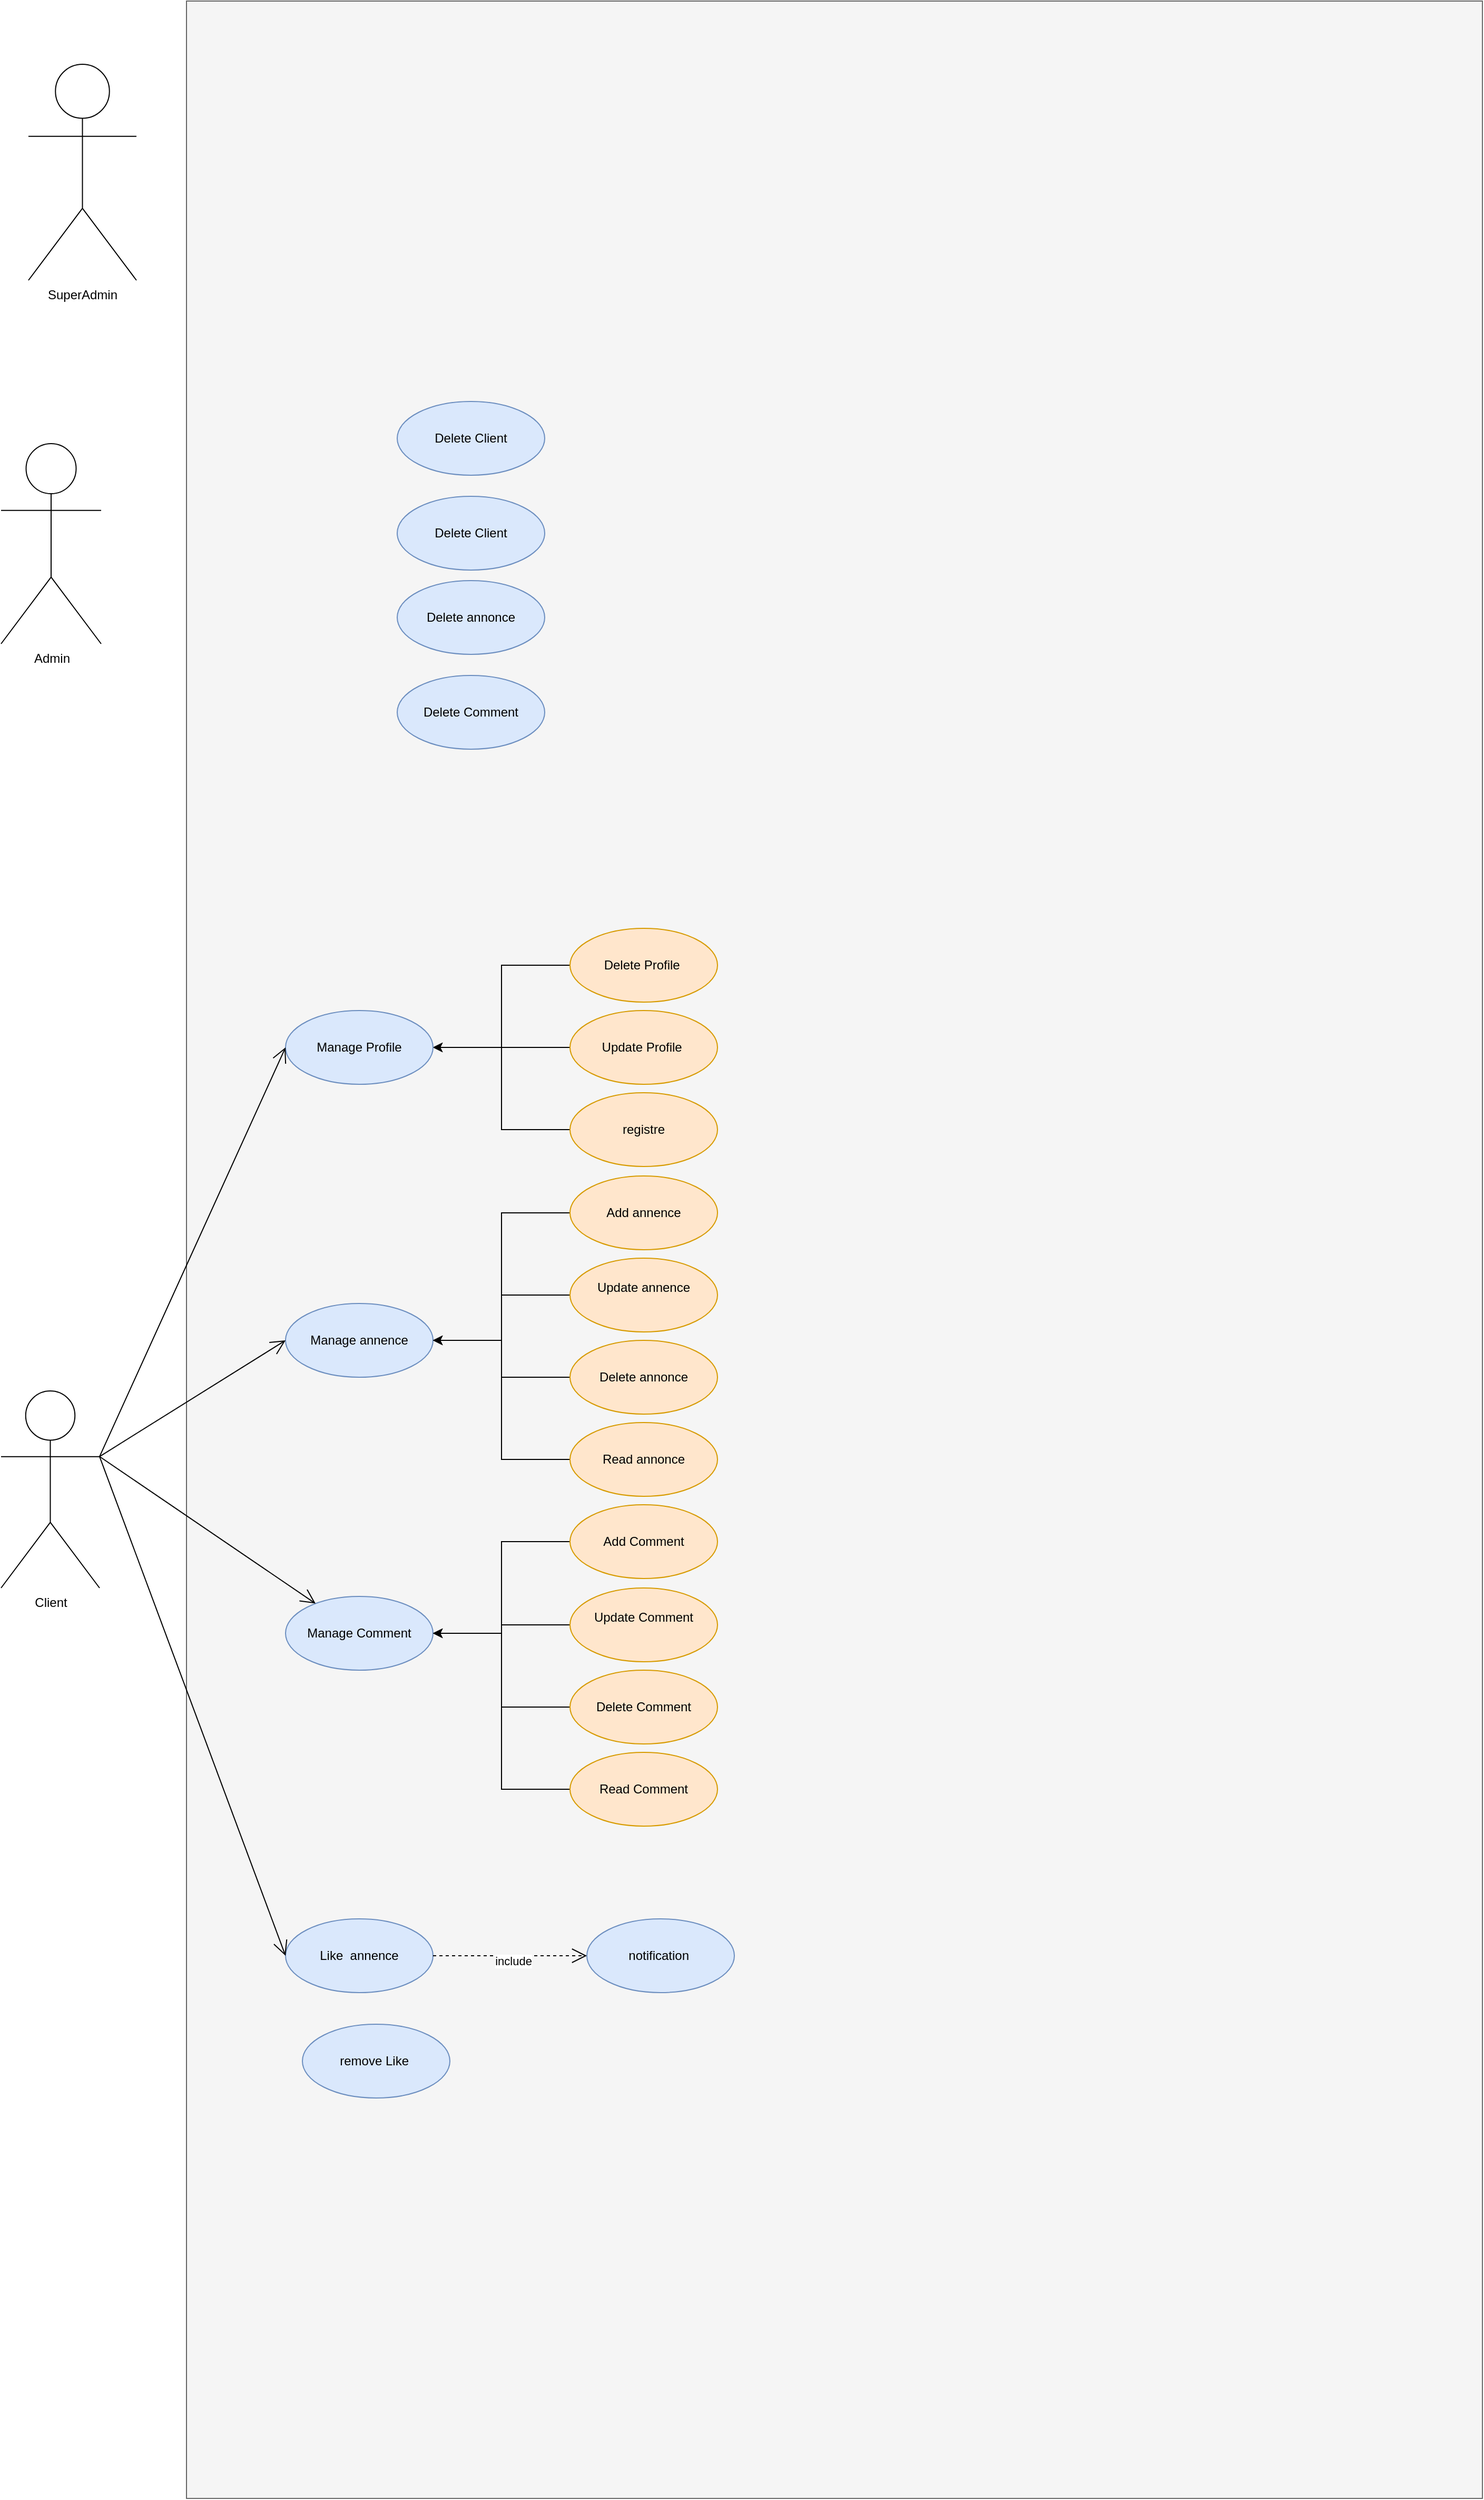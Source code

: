 <mxfile version="21.0.2" type="device"><diagram name="Page-1" id="Nf6yrTBonCZqh_wtfEv4"><mxGraphModel dx="1050" dy="513" grid="1" gridSize="10" guides="1" tooltips="1" connect="1" arrows="1" fold="1" page="1" pageScale="1" pageWidth="827" pageHeight="1169" math="0" shadow="0"><root><mxCell id="0"/><mxCell id="1" parent="0"/><mxCell id="KdP9rJ7mCcGD301H80Jp-52" value="" style="html=1;whiteSpace=wrap;movable=1;resizable=1;rotatable=1;deletable=1;editable=1;locked=0;connectable=1;fillColor=#f5f5f5;fontColor=#333333;strokeColor=#666666;" vertex="1" parent="1"><mxGeometry x="250" y="80" width="1230" height="2370" as="geometry"/></mxCell><mxCell id="KdP9rJ7mCcGD301H80Jp-53" value="SuperAdmin" style="shape=umlActor;verticalLabelPosition=bottom;verticalAlign=top;html=1;outlineConnect=0;" vertex="1" parent="1"><mxGeometry x="100" y="140" width="102.5" height="205" as="geometry"/></mxCell><mxCell id="KdP9rJ7mCcGD301H80Jp-54" value="Admin" style="shape=umlActor;verticalLabelPosition=bottom;verticalAlign=top;html=1;outlineConnect=0;" vertex="1" parent="1"><mxGeometry x="74" y="500" width="95" height="190" as="geometry"/></mxCell><mxCell id="KdP9rJ7mCcGD301H80Jp-55" value="Client" style="shape=umlActor;verticalLabelPosition=bottom;verticalAlign=top;html=1;outlineConnect=0;" vertex="1" parent="1"><mxGeometry x="74" y="1399" width="93.5" height="187" as="geometry"/></mxCell><mxCell id="KdP9rJ7mCcGD301H80Jp-57" style="edgeStyle=orthogonalEdgeStyle;rounded=0;orthogonalLoop=1;jettySize=auto;html=1;entryX=1;entryY=0.5;entryDx=0;entryDy=0;" edge="1" parent="1" source="KdP9rJ7mCcGD301H80Jp-58" target="KdP9rJ7mCcGD301H80Jp-63"><mxGeometry relative="1" as="geometry"/></mxCell><mxCell id="KdP9rJ7mCcGD301H80Jp-58" value="registre" style="ellipse;whiteSpace=wrap;html=1;fillColor=#ffe6cc;strokeColor=#d79b00;align=center;verticalAlign=middle;" vertex="1" parent="1"><mxGeometry x="614" y="1116" width="140" height="70" as="geometry"/></mxCell><mxCell id="KdP9rJ7mCcGD301H80Jp-59" style="edgeStyle=orthogonalEdgeStyle;rounded=0;orthogonalLoop=1;jettySize=auto;html=1;entryX=1;entryY=0.5;entryDx=0;entryDy=0;" edge="1" parent="1" source="KdP9rJ7mCcGD301H80Jp-60" target="KdP9rJ7mCcGD301H80Jp-63"><mxGeometry relative="1" as="geometry"/></mxCell><mxCell id="KdP9rJ7mCcGD301H80Jp-60" value="Delete Profile&amp;nbsp;" style="ellipse;whiteSpace=wrap;html=1;fillColor=#ffe6cc;strokeColor=#d79b00;align=center;verticalAlign=middle;" vertex="1" parent="1"><mxGeometry x="614" y="960" width="140" height="70" as="geometry"/></mxCell><mxCell id="KdP9rJ7mCcGD301H80Jp-61" style="edgeStyle=orthogonalEdgeStyle;rounded=0;orthogonalLoop=1;jettySize=auto;html=1;entryX=1;entryY=0.5;entryDx=0;entryDy=0;" edge="1" parent="1" source="KdP9rJ7mCcGD301H80Jp-62" target="KdP9rJ7mCcGD301H80Jp-63"><mxGeometry relative="1" as="geometry"/></mxCell><mxCell id="KdP9rJ7mCcGD301H80Jp-62" value="Update Profile&amp;nbsp;" style="ellipse;whiteSpace=wrap;html=1;strokeColor=#d79b00;fillColor=#ffe6cc;align=center;verticalAlign=middle;" vertex="1" parent="1"><mxGeometry x="614" y="1038" width="140" height="70" as="geometry"/></mxCell><mxCell id="KdP9rJ7mCcGD301H80Jp-63" value="Manage Profile" style="ellipse;whiteSpace=wrap;html=1;fillColor=#dae8fc;strokeColor=#6c8ebf;" vertex="1" parent="1"><mxGeometry x="344" y="1038" width="140" height="70" as="geometry"/></mxCell><mxCell id="KdP9rJ7mCcGD301H80Jp-64" value="Manage annence" style="ellipse;whiteSpace=wrap;html=1;fillColor=#dae8fc;strokeColor=#6c8ebf;" vertex="1" parent="1"><mxGeometry x="344" y="1316" width="140" height="70" as="geometry"/></mxCell><mxCell id="KdP9rJ7mCcGD301H80Jp-65" style="edgeStyle=orthogonalEdgeStyle;rounded=0;orthogonalLoop=1;jettySize=auto;html=1;entryX=1;entryY=0.5;entryDx=0;entryDy=0;" edge="1" parent="1" source="KdP9rJ7mCcGD301H80Jp-66" target="KdP9rJ7mCcGD301H80Jp-64"><mxGeometry relative="1" as="geometry"/></mxCell><mxCell id="KdP9rJ7mCcGD301H80Jp-66" value="Add annence" style="ellipse;whiteSpace=wrap;html=1;fillColor=#ffe6cc;strokeColor=#d79b00;align=center;verticalAlign=middle;" vertex="1" parent="1"><mxGeometry x="614" y="1195" width="140" height="70" as="geometry"/></mxCell><mxCell id="KdP9rJ7mCcGD301H80Jp-67" style="edgeStyle=orthogonalEdgeStyle;rounded=0;orthogonalLoop=1;jettySize=auto;html=1;entryX=1;entryY=0.5;entryDx=0;entryDy=0;" edge="1" parent="1" source="KdP9rJ7mCcGD301H80Jp-68" target="KdP9rJ7mCcGD301H80Jp-64"><mxGeometry relative="1" as="geometry"/></mxCell><mxCell id="KdP9rJ7mCcGD301H80Jp-68" value="Delete annonce" style="ellipse;whiteSpace=wrap;html=1;fillColor=#ffe6cc;strokeColor=#d79b00;align=center;verticalAlign=middle;" vertex="1" parent="1"><mxGeometry x="614" y="1351" width="140" height="70" as="geometry"/></mxCell><mxCell id="KdP9rJ7mCcGD301H80Jp-69" style="edgeStyle=orthogonalEdgeStyle;rounded=0;orthogonalLoop=1;jettySize=auto;html=1;entryX=1;entryY=0.5;entryDx=0;entryDy=0;" edge="1" parent="1" source="KdP9rJ7mCcGD301H80Jp-70" target="KdP9rJ7mCcGD301H80Jp-64"><mxGeometry relative="1" as="geometry"/></mxCell><mxCell id="KdP9rJ7mCcGD301H80Jp-70" value="Update annence&lt;br&gt;&amp;nbsp;" style="ellipse;whiteSpace=wrap;html=1;fillColor=#ffe6cc;strokeColor=#d79b00;align=center;verticalAlign=middle;" vertex="1" parent="1"><mxGeometry x="614" y="1273" width="140" height="70" as="geometry"/></mxCell><mxCell id="KdP9rJ7mCcGD301H80Jp-71" style="edgeStyle=orthogonalEdgeStyle;rounded=0;orthogonalLoop=1;jettySize=auto;html=1;entryX=1;entryY=0.5;entryDx=0;entryDy=0;" edge="1" parent="1" source="KdP9rJ7mCcGD301H80Jp-72" target="KdP9rJ7mCcGD301H80Jp-64"><mxGeometry relative="1" as="geometry"/></mxCell><mxCell id="KdP9rJ7mCcGD301H80Jp-72" value="Read annonce" style="ellipse;whiteSpace=wrap;html=1;fillColor=#ffe6cc;strokeColor=#d79b00;align=center;verticalAlign=middle;" vertex="1" parent="1"><mxGeometry x="614" y="1429" width="140" height="70" as="geometry"/></mxCell><mxCell id="KdP9rJ7mCcGD301H80Jp-73" value="Manage Comment" style="ellipse;whiteSpace=wrap;html=1;fillColor=#dae8fc;strokeColor=#6c8ebf;" vertex="1" parent="1"><mxGeometry x="344" y="1594" width="140" height="70" as="geometry"/></mxCell><mxCell id="KdP9rJ7mCcGD301H80Jp-74" style="edgeStyle=orthogonalEdgeStyle;rounded=0;orthogonalLoop=1;jettySize=auto;html=1;entryX=1;entryY=0.5;entryDx=0;entryDy=0;" edge="1" parent="1" source="KdP9rJ7mCcGD301H80Jp-75" target="KdP9rJ7mCcGD301H80Jp-73"><mxGeometry relative="1" as="geometry"/></mxCell><mxCell id="KdP9rJ7mCcGD301H80Jp-75" value="Add Comment" style="ellipse;whiteSpace=wrap;html=1;fillColor=#ffe6cc;strokeColor=#d79b00;align=center;verticalAlign=middle;" vertex="1" parent="1"><mxGeometry x="614" y="1507" width="140" height="70" as="geometry"/></mxCell><mxCell id="KdP9rJ7mCcGD301H80Jp-76" style="edgeStyle=orthogonalEdgeStyle;rounded=0;orthogonalLoop=1;jettySize=auto;html=1;entryX=1;entryY=0.5;entryDx=0;entryDy=0;" edge="1" parent="1" source="KdP9rJ7mCcGD301H80Jp-77" target="KdP9rJ7mCcGD301H80Jp-73"><mxGeometry relative="1" as="geometry"/></mxCell><mxCell id="KdP9rJ7mCcGD301H80Jp-77" value="Delete Comment" style="ellipse;whiteSpace=wrap;html=1;fillColor=#ffe6cc;strokeColor=#d79b00;align=center;verticalAlign=middle;" vertex="1" parent="1"><mxGeometry x="614" y="1664" width="140" height="70" as="geometry"/></mxCell><mxCell id="KdP9rJ7mCcGD301H80Jp-78" style="edgeStyle=orthogonalEdgeStyle;rounded=0;orthogonalLoop=1;jettySize=auto;html=1;entryX=1;entryY=0.5;entryDx=0;entryDy=0;" edge="1" parent="1" source="KdP9rJ7mCcGD301H80Jp-79" target="KdP9rJ7mCcGD301H80Jp-73"><mxGeometry relative="1" as="geometry"/></mxCell><mxCell id="KdP9rJ7mCcGD301H80Jp-79" value="Update Comment&lt;br&gt;&amp;nbsp;" style="ellipse;whiteSpace=wrap;html=1;fillColor=#ffe6cc;strokeColor=#d79b00;align=center;verticalAlign=middle;" vertex="1" parent="1"><mxGeometry x="614" y="1586" width="140" height="70" as="geometry"/></mxCell><mxCell id="KdP9rJ7mCcGD301H80Jp-80" style="edgeStyle=orthogonalEdgeStyle;rounded=0;orthogonalLoop=1;jettySize=auto;html=1;entryX=1;entryY=0.5;entryDx=0;entryDy=0;" edge="1" parent="1" source="KdP9rJ7mCcGD301H80Jp-81" target="KdP9rJ7mCcGD301H80Jp-73"><mxGeometry relative="1" as="geometry"/></mxCell><mxCell id="KdP9rJ7mCcGD301H80Jp-81" value="Read Comment" style="ellipse;whiteSpace=wrap;html=1;fillColor=#ffe6cc;strokeColor=#d79b00;align=center;verticalAlign=middle;" vertex="1" parent="1"><mxGeometry x="614" y="1742" width="140" height="70" as="geometry"/></mxCell><mxCell id="KdP9rJ7mCcGD301H80Jp-82" value="" style="endArrow=open;endFill=1;endSize=12;html=1;rounded=0;entryX=0;entryY=0.5;entryDx=0;entryDy=0;exitX=1;exitY=0.333;exitDx=0;exitDy=0;exitPerimeter=0;" edge="1" parent="1" source="KdP9rJ7mCcGD301H80Jp-55" target="KdP9rJ7mCcGD301H80Jp-63"><mxGeometry width="160" relative="1" as="geometry"><mxPoint x="514" y="1280" as="sourcePoint"/><mxPoint x="674" y="1280" as="targetPoint"/></mxGeometry></mxCell><mxCell id="KdP9rJ7mCcGD301H80Jp-83" value="" style="endArrow=open;endFill=1;endSize=12;html=1;rounded=0;entryX=0;entryY=0.5;entryDx=0;entryDy=0;exitX=1;exitY=0.333;exitDx=0;exitDy=0;exitPerimeter=0;" edge="1" parent="1" source="KdP9rJ7mCcGD301H80Jp-55" target="KdP9rJ7mCcGD301H80Jp-64"><mxGeometry width="160" relative="1" as="geometry"><mxPoint x="184" y="1280" as="sourcePoint"/><mxPoint x="430" y="1167" as="targetPoint"/></mxGeometry></mxCell><mxCell id="KdP9rJ7mCcGD301H80Jp-84" value="" style="endArrow=open;endFill=1;endSize=12;html=1;rounded=0;exitX=1;exitY=0.333;exitDx=0;exitDy=0;exitPerimeter=0;" edge="1" parent="1" source="KdP9rJ7mCcGD301H80Jp-55" target="KdP9rJ7mCcGD301H80Jp-73"><mxGeometry width="160" relative="1" as="geometry"><mxPoint x="208" y="1284" as="sourcePoint"/><mxPoint x="404" y="1100" as="targetPoint"/></mxGeometry></mxCell><mxCell id="KdP9rJ7mCcGD301H80Jp-86" value="Like&amp;nbsp; annence" style="ellipse;whiteSpace=wrap;html=1;fillColor=#dae8fc;strokeColor=#6c8ebf;" vertex="1" parent="1"><mxGeometry x="344" y="1900" width="140" height="70" as="geometry"/></mxCell><mxCell id="KdP9rJ7mCcGD301H80Jp-87" value="notification&amp;nbsp;" style="ellipse;whiteSpace=wrap;html=1;fillColor=#dae8fc;strokeColor=#6c8ebf;" vertex="1" parent="1"><mxGeometry x="630" y="1900" width="140" height="70" as="geometry"/></mxCell><mxCell id="KdP9rJ7mCcGD301H80Jp-91" value="include" style="endArrow=open;endSize=12;dashed=1;html=1;rounded=0;exitX=1;exitY=0.5;exitDx=0;exitDy=0;entryX=0;entryY=0.5;entryDx=0;entryDy=0;" edge="1" parent="1" source="KdP9rJ7mCcGD301H80Jp-86" target="KdP9rJ7mCcGD301H80Jp-87"><mxGeometry x="0.041" y="-5" width="160" relative="1" as="geometry"><mxPoint x="670" y="1800" as="sourcePoint"/><mxPoint x="240" y="1850" as="targetPoint"/><mxPoint as="offset"/></mxGeometry></mxCell><mxCell id="KdP9rJ7mCcGD301H80Jp-92" value="" style="endArrow=open;endFill=1;endSize=12;html=1;rounded=0;exitX=1;exitY=0.333;exitDx=0;exitDy=0;exitPerimeter=0;entryX=0;entryY=0.5;entryDx=0;entryDy=0;" edge="1" parent="1" source="KdP9rJ7mCcGD301H80Jp-55" target="KdP9rJ7mCcGD301H80Jp-86"><mxGeometry width="160" relative="1" as="geometry"><mxPoint x="178" y="1471" as="sourcePoint"/><mxPoint x="382" y="1611" as="targetPoint"/></mxGeometry></mxCell><mxCell id="KdP9rJ7mCcGD301H80Jp-94" value="Delete Client" style="ellipse;whiteSpace=wrap;html=1;fillColor=#dae8fc;strokeColor=#6c8ebf;align=center;verticalAlign=middle;" vertex="1" parent="1"><mxGeometry x="450" y="550" width="140" height="70" as="geometry"/></mxCell><mxCell id="KdP9rJ7mCcGD301H80Jp-96" value="Delete annonce" style="ellipse;whiteSpace=wrap;html=1;fillColor=#dae8fc;strokeColor=#6c8ebf;align=center;verticalAlign=middle;" vertex="1" parent="1"><mxGeometry x="450" y="630" width="140" height="70" as="geometry"/></mxCell><mxCell id="KdP9rJ7mCcGD301H80Jp-97" value="Delete Comment" style="ellipse;whiteSpace=wrap;html=1;fillColor=#dae8fc;strokeColor=#6c8ebf;align=center;verticalAlign=middle;" vertex="1" parent="1"><mxGeometry x="450" y="720" width="140" height="70" as="geometry"/></mxCell><mxCell id="KdP9rJ7mCcGD301H80Jp-98" value="Delete Client" style="ellipse;whiteSpace=wrap;html=1;fillColor=#dae8fc;strokeColor=#6c8ebf;align=center;verticalAlign=middle;" vertex="1" parent="1"><mxGeometry x="450" y="460" width="140" height="70" as="geometry"/></mxCell><mxCell id="KdP9rJ7mCcGD301H80Jp-99" value="remove Like&amp;nbsp;" style="ellipse;whiteSpace=wrap;html=1;fillColor=#dae8fc;strokeColor=#6c8ebf;" vertex="1" parent="1"><mxGeometry x="360" y="2000" width="140" height="70" as="geometry"/></mxCell></root></mxGraphModel></diagram></mxfile>